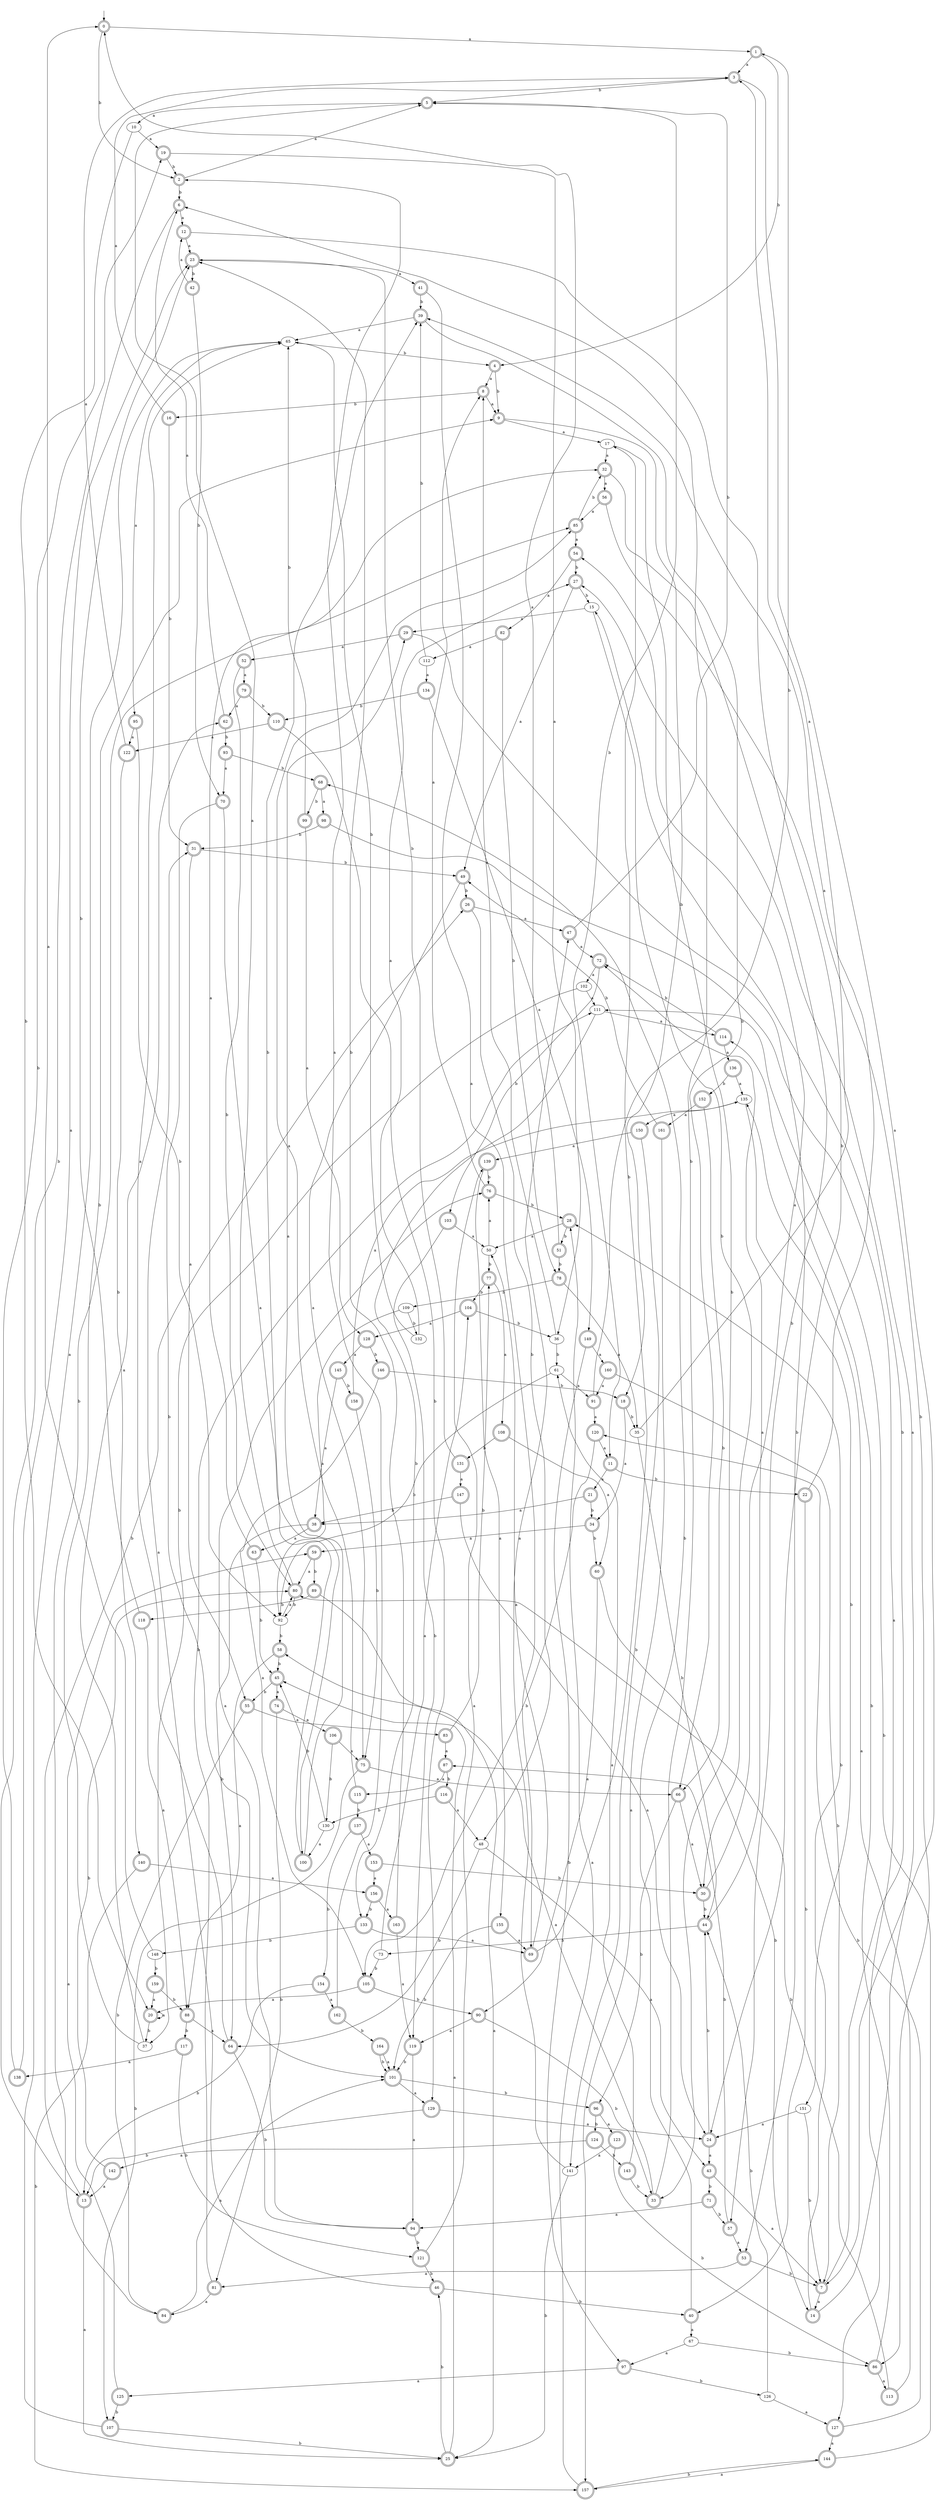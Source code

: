digraph RandomDFA {
  __start0 [label="", shape=none];
  __start0 -> 0 [label=""];
  0 [shape=circle] [shape=doublecircle]
  0 -> 1 [label="a"]
  0 -> 2 [label="b"]
  1 [shape=doublecircle]
  1 -> 3 [label="a"]
  1 -> 4 [label="b"]
  2 [shape=doublecircle]
  2 -> 5 [label="a"]
  2 -> 6 [label="b"]
  3 [shape=doublecircle]
  3 -> 7 [label="a"]
  3 -> 5 [label="b"]
  4 [shape=doublecircle]
  4 -> 8 [label="a"]
  4 -> 9 [label="b"]
  5 [shape=doublecircle]
  5 -> 10 [label="a"]
  5 -> 11 [label="b"]
  6 [shape=doublecircle]
  6 -> 12 [label="a"]
  6 -> 13 [label="b"]
  7 [shape=doublecircle]
  7 -> 14 [label="a"]
  7 -> 15 [label="b"]
  8 [shape=doublecircle]
  8 -> 9 [label="a"]
  8 -> 16 [label="b"]
  9 [shape=doublecircle]
  9 -> 17 [label="a"]
  9 -> 18 [label="b"]
  10
  10 -> 19 [label="a"]
  10 -> 20 [label="b"]
  11 [shape=doublecircle]
  11 -> 21 [label="a"]
  11 -> 22 [label="b"]
  12 [shape=doublecircle]
  12 -> 23 [label="a"]
  12 -> 24 [label="b"]
  13 [shape=doublecircle]
  13 -> 25 [label="a"]
  13 -> 26 [label="b"]
  14 [shape=doublecircle]
  14 -> 27 [label="a"]
  14 -> 28 [label="b"]
  15
  15 -> 29 [label="a"]
  15 -> 30 [label="b"]
  16 [shape=doublecircle]
  16 -> 3 [label="a"]
  16 -> 31 [label="b"]
  17
  17 -> 32 [label="a"]
  17 -> 33 [label="b"]
  18 [shape=doublecircle]
  18 -> 34 [label="a"]
  18 -> 35 [label="b"]
  19 [shape=doublecircle]
  19 -> 36 [label="a"]
  19 -> 2 [label="b"]
  20 [shape=doublecircle]
  20 -> 20 [label="a"]
  20 -> 37 [label="b"]
  21 [shape=doublecircle]
  21 -> 38 [label="a"]
  21 -> 34 [label="b"]
  22 [shape=doublecircle]
  22 -> 39 [label="a"]
  22 -> 40 [label="b"]
  23 [shape=doublecircle]
  23 -> 41 [label="a"]
  23 -> 42 [label="b"]
  24 [shape=doublecircle]
  24 -> 43 [label="a"]
  24 -> 44 [label="b"]
  25 [shape=doublecircle]
  25 -> 45 [label="a"]
  25 -> 46 [label="b"]
  26 [shape=doublecircle]
  26 -> 47 [label="a"]
  26 -> 48 [label="b"]
  27 [shape=doublecircle]
  27 -> 49 [label="a"]
  27 -> 15 [label="b"]
  28 [shape=doublecircle]
  28 -> 50 [label="a"]
  28 -> 51 [label="b"]
  29 [shape=doublecircle]
  29 -> 52 [label="a"]
  29 -> 53 [label="b"]
  30 [shape=doublecircle]
  30 -> 54 [label="a"]
  30 -> 44 [label="b"]
  31 [shape=doublecircle]
  31 -> 55 [label="a"]
  31 -> 49 [label="b"]
  32 [shape=doublecircle]
  32 -> 56 [label="a"]
  32 -> 57 [label="b"]
  33 [shape=doublecircle]
  33 -> 58 [label="a"]
  33 -> 6 [label="b"]
  34 [shape=doublecircle]
  34 -> 59 [label="a"]
  34 -> 60 [label="b"]
  35
  35 -> 3 [label="a"]
  35 -> 44 [label="b"]
  36
  36 -> 8 [label="a"]
  36 -> 61 [label="b"]
  37
  37 -> 62 [label="a"]
  37 -> 9 [label="b"]
  38 [shape=doublecircle]
  38 -> 63 [label="a"]
  38 -> 64 [label="b"]
  39 [shape=doublecircle]
  39 -> 65 [label="a"]
  39 -> 66 [label="b"]
  40 [shape=doublecircle]
  40 -> 67 [label="a"]
  40 -> 68 [label="b"]
  41 [shape=doublecircle]
  41 -> 69 [label="a"]
  41 -> 39 [label="b"]
  42 [shape=doublecircle]
  42 -> 12 [label="a"]
  42 -> 70 [label="b"]
  43 [shape=doublecircle]
  43 -> 7 [label="a"]
  43 -> 71 [label="b"]
  44 [shape=doublecircle]
  44 -> 72 [label="a"]
  44 -> 73 [label="b"]
  45 [shape=doublecircle]
  45 -> 74 [label="a"]
  45 -> 55 [label="b"]
  46 [shape=doublecircle]
  46 -> 31 [label="a"]
  46 -> 40 [label="b"]
  47 [shape=doublecircle]
  47 -> 72 [label="a"]
  47 -> 5 [label="b"]
  48
  48 -> 43 [label="a"]
  48 -> 64 [label="b"]
  49 [shape=doublecircle]
  49 -> 75 [label="a"]
  49 -> 26 [label="b"]
  50
  50 -> 76 [label="a"]
  50 -> 77 [label="b"]
  51 [shape=doublecircle]
  51 -> 0 [label="a"]
  51 -> 78 [label="b"]
  52 [shape=doublecircle]
  52 -> 79 [label="a"]
  52 -> 80 [label="b"]
  53 [shape=doublecircle]
  53 -> 81 [label="a"]
  53 -> 7 [label="b"]
  54 [shape=doublecircle]
  54 -> 82 [label="a"]
  54 -> 27 [label="b"]
  55 [shape=doublecircle]
  55 -> 83 [label="a"]
  55 -> 84 [label="b"]
  56 [shape=doublecircle]
  56 -> 85 [label="a"]
  56 -> 86 [label="b"]
  57 [shape=doublecircle]
  57 -> 53 [label="a"]
  57 -> 87 [label="b"]
  58 [shape=doublecircle]
  58 -> 88 [label="a"]
  58 -> 45 [label="b"]
  59 [shape=doublecircle]
  59 -> 80 [label="a"]
  59 -> 89 [label="b"]
  60 [shape=doublecircle]
  60 -> 90 [label="a"]
  60 -> 14 [label="b"]
  61
  61 -> 91 [label="a"]
  61 -> 92 [label="b"]
  62 [shape=doublecircle]
  62 -> 6 [label="a"]
  62 -> 93 [label="b"]
  63 [shape=doublecircle]
  63 -> 32 [label="a"]
  63 -> 45 [label="b"]
  64 [shape=doublecircle]
  64 -> 65 [label="a"]
  64 -> 94 [label="b"]
  65
  65 -> 95 [label="a"]
  65 -> 4 [label="b"]
  66 [shape=doublecircle]
  66 -> 30 [label="a"]
  66 -> 96 [label="b"]
  67
  67 -> 97 [label="a"]
  67 -> 86 [label="b"]
  68 [shape=doublecircle]
  68 -> 98 [label="a"]
  68 -> 99 [label="b"]
  69 [shape=doublecircle]
  69 -> 50 [label="a"]
  69 -> 17 [label="b"]
  70 [shape=doublecircle]
  70 -> 100 [label="a"]
  70 -> 101 [label="b"]
  71 [shape=doublecircle]
  71 -> 94 [label="a"]
  71 -> 57 [label="b"]
  72 [shape=doublecircle]
  72 -> 102 [label="a"]
  72 -> 103 [label="b"]
  73
  73 -> 104 [label="a"]
  73 -> 105 [label="b"]
  74 [shape=doublecircle]
  74 -> 106 [label="a"]
  74 -> 81 [label="b"]
  75 [shape=doublecircle]
  75 -> 66 [label="a"]
  75 -> 107 [label="b"]
  76 [shape=doublecircle]
  76 -> 8 [label="a"]
  76 -> 28 [label="b"]
  77 [shape=doublecircle]
  77 -> 108 [label="a"]
  77 -> 104 [label="b"]
  78 [shape=doublecircle]
  78 -> 35 [label="a"]
  78 -> 109 [label="b"]
  79 [shape=doublecircle]
  79 -> 62 [label="a"]
  79 -> 110 [label="b"]
  80 [shape=doublecircle]
  80 -> 5 [label="a"]
  80 -> 92 [label="b"]
  81 [shape=doublecircle]
  81 -> 84 [label="a"]
  81 -> 111 [label="b"]
  82 [shape=doublecircle]
  82 -> 112 [label="a"]
  82 -> 78 [label="b"]
  83 [shape=doublecircle]
  83 -> 87 [label="a"]
  83 -> 77 [label="b"]
  84 [shape=doublecircle]
  84 -> 101 [label="a"]
  84 -> 85 [label="b"]
  85 [shape=doublecircle]
  85 -> 54 [label="a"]
  85 -> 32 [label="b"]
  86 [shape=doublecircle]
  86 -> 113 [label="a"]
  86 -> 114 [label="b"]
  87 [shape=doublecircle]
  87 -> 115 [label="a"]
  87 -> 116 [label="b"]
  88 [shape=doublecircle]
  88 -> 64 [label="a"]
  88 -> 117 [label="b"]
  89 [shape=doublecircle]
  89 -> 25 [label="a"]
  89 -> 118 [label="b"]
  90 [shape=doublecircle]
  90 -> 119 [label="a"]
  90 -> 33 [label="b"]
  91 [shape=doublecircle]
  91 -> 120 [label="a"]
  91 -> 1 [label="b"]
  92
  92 -> 80 [label="a"]
  92 -> 58 [label="b"]
  93 [shape=doublecircle]
  93 -> 70 [label="a"]
  93 -> 68 [label="b"]
  94 [shape=doublecircle]
  94 -> 76 [label="a"]
  94 -> 121 [label="b"]
  95 [shape=doublecircle]
  95 -> 122 [label="a"]
  95 -> 92 [label="b"]
  96 [shape=doublecircle]
  96 -> 123 [label="a"]
  96 -> 124 [label="b"]
  97 [shape=doublecircle]
  97 -> 125 [label="a"]
  97 -> 126 [label="b"]
  98 [shape=doublecircle]
  98 -> 127 [label="a"]
  98 -> 31 [label="b"]
  99 [shape=doublecircle]
  99 -> 128 [label="a"]
  99 -> 65 [label="b"]
  100 [shape=doublecircle]
  100 -> 29 [label="a"]
  100 -> 39 [label="b"]
  101 [shape=doublecircle]
  101 -> 129 [label="a"]
  101 -> 96 [label="b"]
  102
  102 -> 111 [label="a"]
  102 -> 37 [label="b"]
  103 [shape=doublecircle]
  103 -> 50 [label="a"]
  103 -> 119 [label="b"]
  104 [shape=doublecircle]
  104 -> 128 [label="a"]
  104 -> 36 [label="b"]
  105 [shape=doublecircle]
  105 -> 20 [label="a"]
  105 -> 90 [label="b"]
  106 [shape=doublecircle]
  106 -> 75 [label="a"]
  106 -> 130 [label="b"]
  107 [shape=doublecircle]
  107 -> 65 [label="a"]
  107 -> 25 [label="b"]
  108 [shape=doublecircle]
  108 -> 60 [label="a"]
  108 -> 131 [label="b"]
  109
  109 -> 92 [label="a"]
  109 -> 132 [label="b"]
  110 [shape=doublecircle]
  110 -> 122 [label="a"]
  110 -> 129 [label="b"]
  111
  111 -> 114 [label="a"]
  111 -> 133 [label="b"]
  112
  112 -> 134 [label="a"]
  112 -> 39 [label="b"]
  113 [shape=doublecircle]
  113 -> 135 [label="a"]
  113 -> 80 [label="b"]
  114 [shape=doublecircle]
  114 -> 136 [label="a"]
  114 -> 72 [label="b"]
  115 [shape=doublecircle]
  115 -> 85 [label="a"]
  115 -> 137 [label="b"]
  116 [shape=doublecircle]
  116 -> 48 [label="a"]
  116 -> 130 [label="b"]
  117 [shape=doublecircle]
  117 -> 138 [label="a"]
  117 -> 121 [label="b"]
  118 [shape=doublecircle]
  118 -> 88 [label="a"]
  118 -> 23 [label="b"]
  119 [shape=doublecircle]
  119 -> 94 [label="a"]
  119 -> 101 [label="b"]
  120 [shape=doublecircle]
  120 -> 11 [label="a"]
  120 -> 105 [label="b"]
  121 [shape=doublecircle]
  121 -> 139 [label="a"]
  121 -> 46 [label="b"]
  122 [shape=doublecircle]
  122 -> 3 [label="a"]
  122 -> 140 [label="b"]
  123 [shape=doublecircle]
  123 -> 141 [label="a"]
  123 -> 86 [label="b"]
  124 [shape=doublecircle]
  124 -> 142 [label="a"]
  124 -> 143 [label="b"]
  125 [shape=doublecircle]
  125 -> 59 [label="a"]
  125 -> 107 [label="b"]
  126
  126 -> 127 [label="a"]
  126 -> 44 [label="b"]
  127 [shape=doublecircle]
  127 -> 144 [label="a"]
  127 -> 120 [label="b"]
  128 [shape=doublecircle]
  128 -> 145 [label="a"]
  128 -> 146 [label="b"]
  129 [shape=doublecircle]
  129 -> 24 [label="a"]
  129 -> 13 [label="b"]
  130
  130 -> 100 [label="a"]
  130 -> 45 [label="b"]
  131 [shape=doublecircle]
  131 -> 147 [label="a"]
  131 -> 23 [label="b"]
  132
  132 -> 27 [label="a"]
  132 -> 65 [label="b"]
  133 [shape=doublecircle]
  133 -> 69 [label="a"]
  133 -> 148 [label="b"]
  134 [shape=doublecircle]
  134 -> 149 [label="a"]
  134 -> 110 [label="b"]
  135
  135 -> 150 [label="a"]
  135 -> 151 [label="b"]
  136 [shape=doublecircle]
  136 -> 135 [label="a"]
  136 -> 152 [label="b"]
  137 [shape=doublecircle]
  137 -> 153 [label="a"]
  137 -> 154 [label="b"]
  138 [shape=doublecircle]
  138 -> 23 [label="a"]
  138 -> 19 [label="b"]
  139 [shape=doublecircle]
  139 -> 155 [label="a"]
  139 -> 76 [label="b"]
  140 [shape=doublecircle]
  140 -> 156 [label="a"]
  140 -> 157 [label="b"]
  141
  141 -> 47 [label="a"]
  141 -> 25 [label="b"]
  142 [shape=doublecircle]
  142 -> 13 [label="a"]
  142 -> 80 [label="b"]
  143 [shape=doublecircle]
  143 -> 61 [label="a"]
  143 -> 33 [label="b"]
  144 [shape=doublecircle]
  144 -> 157 [label="a"]
  144 -> 111 [label="b"]
  145 [shape=doublecircle]
  145 -> 38 [label="a"]
  145 -> 158 [label="b"]
  146 [shape=doublecircle]
  146 -> 105 [label="a"]
  146 -> 18 [label="b"]
  147 [shape=doublecircle]
  147 -> 24 [label="a"]
  147 -> 38 [label="b"]
  148
  148 -> 0 [label="a"]
  148 -> 159 [label="b"]
  149 [shape=doublecircle]
  149 -> 160 [label="a"]
  149 -> 97 [label="b"]
  150 [shape=doublecircle]
  150 -> 139 [label="a"]
  150 -> 141 [label="b"]
  151
  151 -> 24 [label="a"]
  151 -> 7 [label="b"]
  152 [shape=doublecircle]
  152 -> 161 [label="a"]
  152 -> 66 [label="b"]
  153 [shape=doublecircle]
  153 -> 156 [label="a"]
  153 -> 30 [label="b"]
  154 [shape=doublecircle]
  154 -> 162 [label="a"]
  154 -> 13 [label="b"]
  155 [shape=doublecircle]
  155 -> 69 [label="a"]
  155 -> 101 [label="b"]
  156 [shape=doublecircle]
  156 -> 163 [label="a"]
  156 -> 133 [label="b"]
  157 [shape=doublecircle]
  157 -> 28 [label="a"]
  157 -> 144 [label="b"]
  158 [shape=doublecircle]
  158 -> 135 [label="a"]
  158 -> 75 [label="b"]
  159 [shape=doublecircle]
  159 -> 20 [label="a"]
  159 -> 88 [label="b"]
  160 [shape=doublecircle]
  160 -> 91 [label="a"]
  160 -> 7 [label="b"]
  161 [shape=doublecircle]
  161 -> 157 [label="a"]
  161 -> 49 [label="b"]
  162 [shape=doublecircle]
  162 -> 2 [label="a"]
  162 -> 164 [label="b"]
  163 [shape=doublecircle]
  163 -> 119 [label="a"]
  163 -> 23 [label="b"]
  164 [shape=doublecircle]
  164 -> 101 [label="a"]
  164 -> 101 [label="b"]
}
